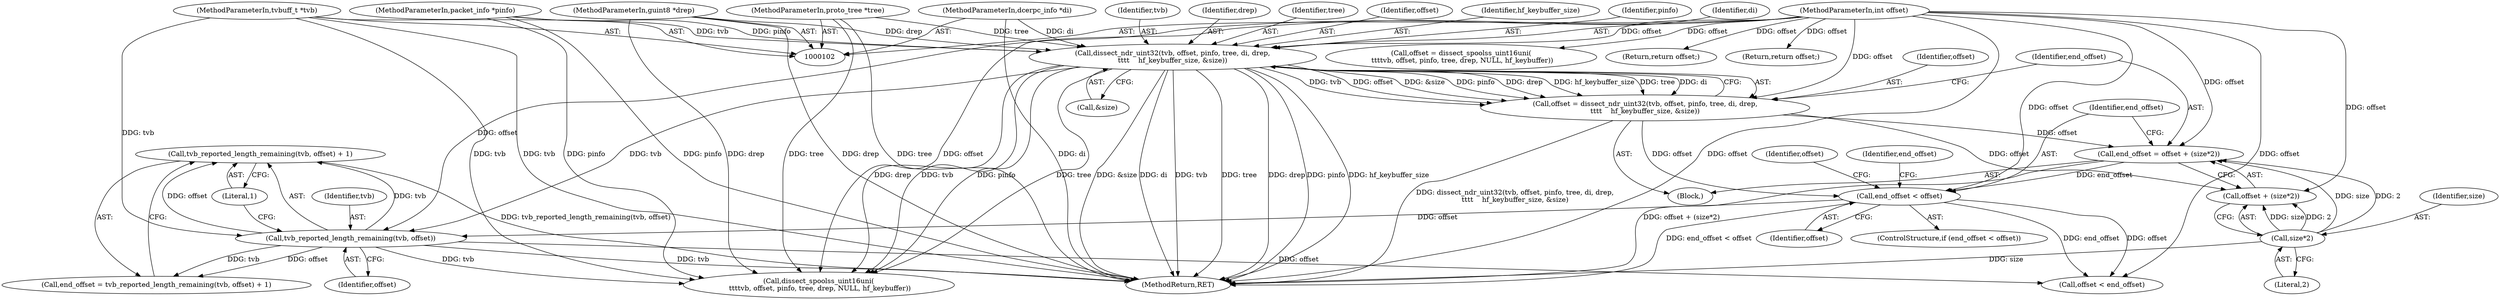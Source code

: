 digraph "0_wireshark_b4d16b4495b732888e12baf5b8a7e9bf2665e22b@API" {
"1000144" [label="(Call,tvb_reported_length_remaining(tvb, offset) + 1)"];
"1000145" [label="(Call,tvb_reported_length_remaining(tvb, offset))"];
"1000120" [label="(Call,dissect_ndr_uint32(tvb, offset, pinfo, tree, di, drep,\n\t\t\t\t    hf_keybuffer_size, &size))"];
"1000103" [label="(MethodParameterIn,tvbuff_t *tvb)"];
"1000104" [label="(MethodParameterIn,int offset)"];
"1000105" [label="(MethodParameterIn,packet_info *pinfo)"];
"1000106" [label="(MethodParameterIn,proto_tree *tree)"];
"1000107" [label="(MethodParameterIn,dcerpc_info *di)"];
"1000108" [label="(MethodParameterIn,guint8 *drep)"];
"1000138" [label="(Call,end_offset < offset)"];
"1000130" [label="(Call,end_offset = offset + (size*2))"];
"1000118" [label="(Call,offset = dissect_ndr_uint32(tvb, offset, pinfo, tree, di, drep,\n\t\t\t\t    hf_keybuffer_size, &size))"];
"1000134" [label="(Call,size*2)"];
"1000121" [label="(Identifier,tvb)"];
"1000138" [label="(Call,end_offset < offset)"];
"1000104" [label="(MethodParameterIn,int offset)"];
"1000153" [label="(Call,offset = dissect_spoolss_uint16uni(\n \t\t\ttvb, offset, pinfo, tree, drep, NULL, hf_keybuffer))"];
"1000126" [label="(Identifier,drep)"];
"1000151" [label="(Identifier,offset)"];
"1000124" [label="(Identifier,tree)"];
"1000147" [label="(Identifier,offset)"];
"1000148" [label="(Literal,1)"];
"1000107" [label="(MethodParameterIn,dcerpc_info *di)"];
"1000145" [label="(Call,tvb_reported_length_remaining(tvb, offset))"];
"1000132" [label="(Call,offset + (size*2))"];
"1000106" [label="(MethodParameterIn,proto_tree *tree)"];
"1000130" [label="(Call,end_offset = offset + (size*2))"];
"1000103" [label="(MethodParameterIn,tvbuff_t *tvb)"];
"1000146" [label="(Identifier,tvb)"];
"1000105" [label="(MethodParameterIn,packet_info *pinfo)"];
"1000140" [label="(Identifier,offset)"];
"1000122" [label="(Identifier,offset)"];
"1000116" [label="(Return,return offset;)"];
"1000131" [label="(Identifier,end_offset)"];
"1000137" [label="(ControlStructure,if (end_offset < offset))"];
"1000118" [label="(Call,offset = dissect_ndr_uint32(tvb, offset, pinfo, tree, di, drep,\n\t\t\t\t    hf_keybuffer_size, &size))"];
"1000135" [label="(Identifier,size)"];
"1000150" [label="(Call,offset < end_offset)"];
"1000136" [label="(Literal,2)"];
"1000144" [label="(Call,tvb_reported_length_remaining(tvb, offset) + 1)"];
"1000119" [label="(Identifier,offset)"];
"1000120" [label="(Call,dissect_ndr_uint32(tvb, offset, pinfo, tree, di, drep,\n\t\t\t\t    hf_keybuffer_size, &size))"];
"1000142" [label="(Call,end_offset = tvb_reported_length_remaining(tvb, offset) + 1)"];
"1000139" [label="(Identifier,end_offset)"];
"1000127" [label="(Identifier,hf_keybuffer_size)"];
"1000163" [label="(Return,return offset;)"];
"1000109" [label="(Block,)"];
"1000155" [label="(Call,dissect_spoolss_uint16uni(\n \t\t\ttvb, offset, pinfo, tree, drep, NULL, hf_keybuffer))"];
"1000108" [label="(MethodParameterIn,guint8 *drep)"];
"1000123" [label="(Identifier,pinfo)"];
"1000165" [label="(MethodReturn,RET)"];
"1000143" [label="(Identifier,end_offset)"];
"1000125" [label="(Identifier,di)"];
"1000128" [label="(Call,&size)"];
"1000134" [label="(Call,size*2)"];
"1000144" -> "1000142"  [label="AST: "];
"1000144" -> "1000148"  [label="CFG: "];
"1000145" -> "1000144"  [label="AST: "];
"1000148" -> "1000144"  [label="AST: "];
"1000142" -> "1000144"  [label="CFG: "];
"1000144" -> "1000165"  [label="DDG: tvb_reported_length_remaining(tvb, offset)"];
"1000145" -> "1000144"  [label="DDG: tvb"];
"1000145" -> "1000144"  [label="DDG: offset"];
"1000145" -> "1000147"  [label="CFG: "];
"1000146" -> "1000145"  [label="AST: "];
"1000147" -> "1000145"  [label="AST: "];
"1000148" -> "1000145"  [label="CFG: "];
"1000145" -> "1000165"  [label="DDG: tvb"];
"1000145" -> "1000142"  [label="DDG: tvb"];
"1000145" -> "1000142"  [label="DDG: offset"];
"1000120" -> "1000145"  [label="DDG: tvb"];
"1000103" -> "1000145"  [label="DDG: tvb"];
"1000138" -> "1000145"  [label="DDG: offset"];
"1000104" -> "1000145"  [label="DDG: offset"];
"1000145" -> "1000150"  [label="DDG: offset"];
"1000145" -> "1000155"  [label="DDG: tvb"];
"1000120" -> "1000118"  [label="AST: "];
"1000120" -> "1000128"  [label="CFG: "];
"1000121" -> "1000120"  [label="AST: "];
"1000122" -> "1000120"  [label="AST: "];
"1000123" -> "1000120"  [label="AST: "];
"1000124" -> "1000120"  [label="AST: "];
"1000125" -> "1000120"  [label="AST: "];
"1000126" -> "1000120"  [label="AST: "];
"1000127" -> "1000120"  [label="AST: "];
"1000128" -> "1000120"  [label="AST: "];
"1000118" -> "1000120"  [label="CFG: "];
"1000120" -> "1000165"  [label="DDG: di"];
"1000120" -> "1000165"  [label="DDG: tvb"];
"1000120" -> "1000165"  [label="DDG: tree"];
"1000120" -> "1000165"  [label="DDG: drep"];
"1000120" -> "1000165"  [label="DDG: pinfo"];
"1000120" -> "1000165"  [label="DDG: hf_keybuffer_size"];
"1000120" -> "1000165"  [label="DDG: &size"];
"1000120" -> "1000118"  [label="DDG: tvb"];
"1000120" -> "1000118"  [label="DDG: offset"];
"1000120" -> "1000118"  [label="DDG: &size"];
"1000120" -> "1000118"  [label="DDG: pinfo"];
"1000120" -> "1000118"  [label="DDG: drep"];
"1000120" -> "1000118"  [label="DDG: hf_keybuffer_size"];
"1000120" -> "1000118"  [label="DDG: tree"];
"1000120" -> "1000118"  [label="DDG: di"];
"1000103" -> "1000120"  [label="DDG: tvb"];
"1000104" -> "1000120"  [label="DDG: offset"];
"1000105" -> "1000120"  [label="DDG: pinfo"];
"1000106" -> "1000120"  [label="DDG: tree"];
"1000107" -> "1000120"  [label="DDG: di"];
"1000108" -> "1000120"  [label="DDG: drep"];
"1000120" -> "1000155"  [label="DDG: tvb"];
"1000120" -> "1000155"  [label="DDG: pinfo"];
"1000120" -> "1000155"  [label="DDG: tree"];
"1000120" -> "1000155"  [label="DDG: drep"];
"1000103" -> "1000102"  [label="AST: "];
"1000103" -> "1000165"  [label="DDG: tvb"];
"1000103" -> "1000155"  [label="DDG: tvb"];
"1000104" -> "1000102"  [label="AST: "];
"1000104" -> "1000165"  [label="DDG: offset"];
"1000104" -> "1000116"  [label="DDG: offset"];
"1000104" -> "1000118"  [label="DDG: offset"];
"1000104" -> "1000130"  [label="DDG: offset"];
"1000104" -> "1000132"  [label="DDG: offset"];
"1000104" -> "1000138"  [label="DDG: offset"];
"1000104" -> "1000150"  [label="DDG: offset"];
"1000104" -> "1000153"  [label="DDG: offset"];
"1000104" -> "1000155"  [label="DDG: offset"];
"1000104" -> "1000163"  [label="DDG: offset"];
"1000105" -> "1000102"  [label="AST: "];
"1000105" -> "1000165"  [label="DDG: pinfo"];
"1000105" -> "1000155"  [label="DDG: pinfo"];
"1000106" -> "1000102"  [label="AST: "];
"1000106" -> "1000165"  [label="DDG: tree"];
"1000106" -> "1000155"  [label="DDG: tree"];
"1000107" -> "1000102"  [label="AST: "];
"1000107" -> "1000165"  [label="DDG: di"];
"1000108" -> "1000102"  [label="AST: "];
"1000108" -> "1000165"  [label="DDG: drep"];
"1000108" -> "1000155"  [label="DDG: drep"];
"1000138" -> "1000137"  [label="AST: "];
"1000138" -> "1000140"  [label="CFG: "];
"1000139" -> "1000138"  [label="AST: "];
"1000140" -> "1000138"  [label="AST: "];
"1000143" -> "1000138"  [label="CFG: "];
"1000151" -> "1000138"  [label="CFG: "];
"1000138" -> "1000165"  [label="DDG: end_offset < offset"];
"1000130" -> "1000138"  [label="DDG: end_offset"];
"1000118" -> "1000138"  [label="DDG: offset"];
"1000138" -> "1000150"  [label="DDG: offset"];
"1000138" -> "1000150"  [label="DDG: end_offset"];
"1000130" -> "1000109"  [label="AST: "];
"1000130" -> "1000132"  [label="CFG: "];
"1000131" -> "1000130"  [label="AST: "];
"1000132" -> "1000130"  [label="AST: "];
"1000139" -> "1000130"  [label="CFG: "];
"1000130" -> "1000165"  [label="DDG: offset + (size*2)"];
"1000118" -> "1000130"  [label="DDG: offset"];
"1000134" -> "1000130"  [label="DDG: size"];
"1000134" -> "1000130"  [label="DDG: 2"];
"1000118" -> "1000109"  [label="AST: "];
"1000119" -> "1000118"  [label="AST: "];
"1000131" -> "1000118"  [label="CFG: "];
"1000118" -> "1000165"  [label="DDG: dissect_ndr_uint32(tvb, offset, pinfo, tree, di, drep,\n\t\t\t\t    hf_keybuffer_size, &size)"];
"1000118" -> "1000132"  [label="DDG: offset"];
"1000134" -> "1000132"  [label="AST: "];
"1000134" -> "1000136"  [label="CFG: "];
"1000135" -> "1000134"  [label="AST: "];
"1000136" -> "1000134"  [label="AST: "];
"1000132" -> "1000134"  [label="CFG: "];
"1000134" -> "1000165"  [label="DDG: size"];
"1000134" -> "1000132"  [label="DDG: size"];
"1000134" -> "1000132"  [label="DDG: 2"];
}
